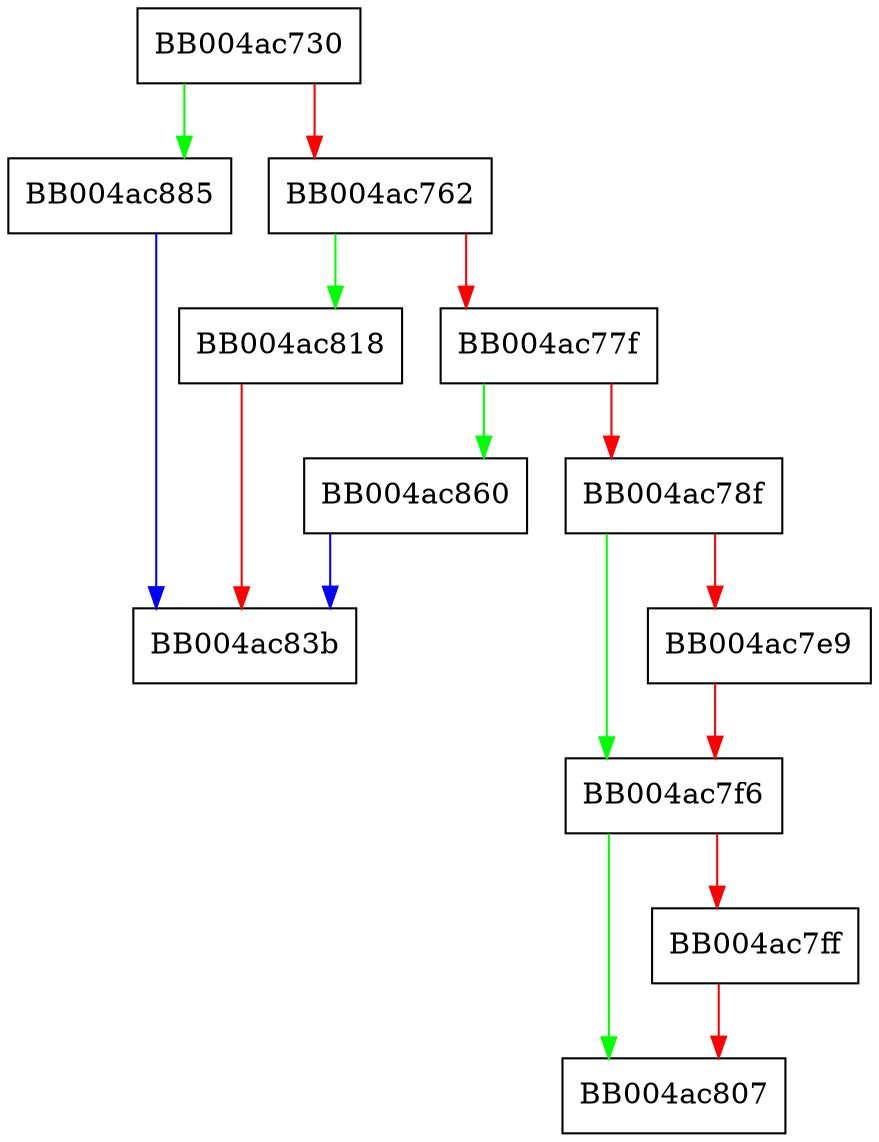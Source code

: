 digraph create_xso_from_stream {
  node [shape="box"];
  graph [splines=ortho];
  BB004ac730 -> BB004ac885 [color="green"];
  BB004ac730 -> BB004ac762 [color="red"];
  BB004ac762 -> BB004ac818 [color="green"];
  BB004ac762 -> BB004ac77f [color="red"];
  BB004ac77f -> BB004ac860 [color="green"];
  BB004ac77f -> BB004ac78f [color="red"];
  BB004ac78f -> BB004ac7f6 [color="green"];
  BB004ac78f -> BB004ac7e9 [color="red"];
  BB004ac7e9 -> BB004ac7f6 [color="red"];
  BB004ac7f6 -> BB004ac807 [color="green"];
  BB004ac7f6 -> BB004ac7ff [color="red"];
  BB004ac7ff -> BB004ac807 [color="red"];
  BB004ac818 -> BB004ac83b [color="red"];
  BB004ac860 -> BB004ac83b [color="blue"];
  BB004ac885 -> BB004ac83b [color="blue"];
}